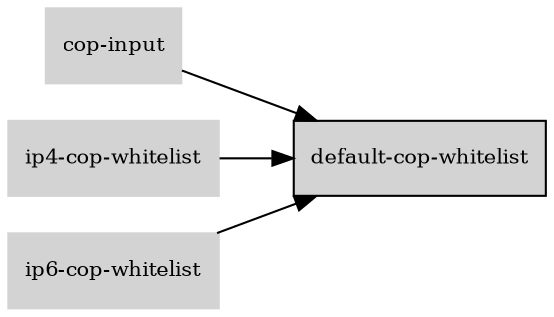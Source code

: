 digraph "default_cop_whitelist_subgraph" {
  rankdir=LR;
  node [shape=box, style=filled, fontsize=10, color=lightgray, fontcolor=black, fillcolor=lightgray];
  "default-cop-whitelist" [color=black, fontcolor=black, fillcolor=lightgray];
  edge [fontsize=8];
  "cop-input" -> "default-cop-whitelist";
  "ip4-cop-whitelist" -> "default-cop-whitelist";
  "ip6-cop-whitelist" -> "default-cop-whitelist";
}
